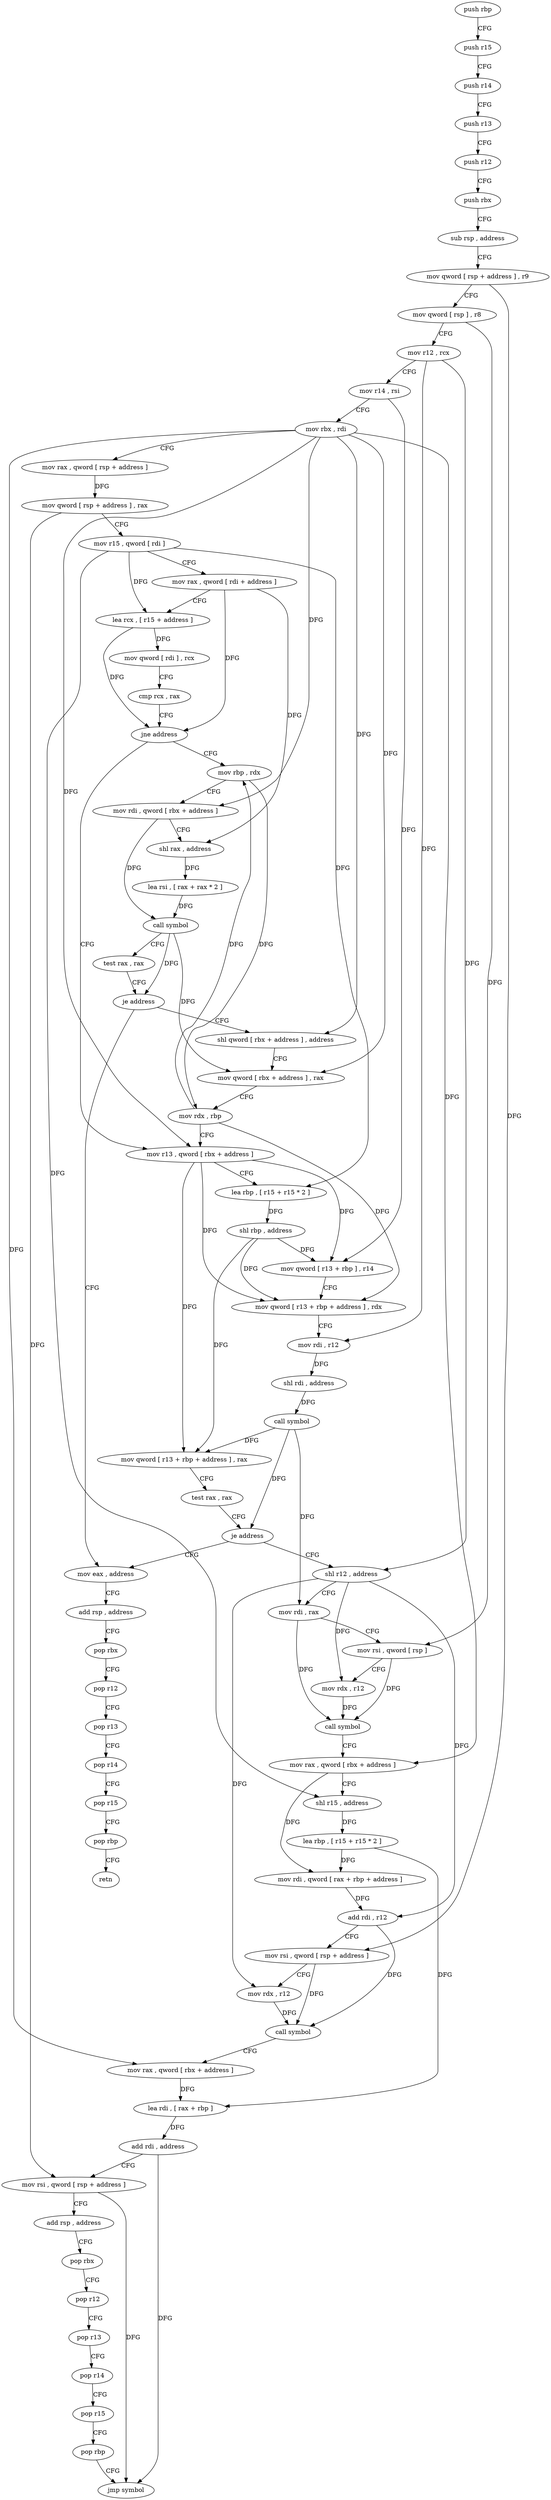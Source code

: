 digraph "func" {
"4351200" [label = "push rbp" ]
"4351201" [label = "push r15" ]
"4351203" [label = "push r14" ]
"4351205" [label = "push r13" ]
"4351207" [label = "push r12" ]
"4351209" [label = "push rbx" ]
"4351210" [label = "sub rsp , address" ]
"4351214" [label = "mov qword [ rsp + address ] , r9" ]
"4351219" [label = "mov qword [ rsp ] , r8" ]
"4351223" [label = "mov r12 , rcx" ]
"4351226" [label = "mov r14 , rsi" ]
"4351229" [label = "mov rbx , rdi" ]
"4351232" [label = "mov rax , qword [ rsp + address ]" ]
"4351237" [label = "mov qword [ rsp + address ] , rax" ]
"4351242" [label = "mov r15 , qword [ rdi ]" ]
"4351245" [label = "mov rax , qword [ rdi + address ]" ]
"4351249" [label = "lea rcx , [ r15 + address ]" ]
"4351253" [label = "mov qword [ rdi ] , rcx" ]
"4351256" [label = "cmp rcx , rax" ]
"4351259" [label = "jne address" ]
"4351301" [label = "mov r13 , qword [ rbx + address ]" ]
"4351261" [label = "mov rbp , rdx" ]
"4351305" [label = "lea rbp , [ r15 + r15 * 2 ]" ]
"4351309" [label = "shl rbp , address" ]
"4351313" [label = "mov qword [ r13 + rbp ] , r14" ]
"4351318" [label = "mov qword [ r13 + rbp + address ] , rdx" ]
"4351323" [label = "mov rdi , r12" ]
"4351326" [label = "shl rdi , address" ]
"4351330" [label = "call symbol" ]
"4351335" [label = "mov qword [ r13 + rbp + address ] , rax" ]
"4351340" [label = "test rax , rax" ]
"4351343" [label = "je address" ]
"4351433" [label = "mov eax , address" ]
"4351345" [label = "shl r12 , address" ]
"4351264" [label = "mov rdi , qword [ rbx + address ]" ]
"4351268" [label = "shl rax , address" ]
"4351272" [label = "lea rsi , [ rax + rax * 2 ]" ]
"4351276" [label = "call symbol" ]
"4351281" [label = "test rax , rax" ]
"4351284" [label = "je address" ]
"4351290" [label = "shl qword [ rbx + address ] , address" ]
"4351438" [label = "add rsp , address" ]
"4351442" [label = "pop rbx" ]
"4351443" [label = "pop r12" ]
"4351445" [label = "pop r13" ]
"4351447" [label = "pop r14" ]
"4351449" [label = "pop r15" ]
"4351451" [label = "pop rbp" ]
"4351452" [label = "retn" ]
"4351349" [label = "mov rdi , rax" ]
"4351352" [label = "mov rsi , qword [ rsp ]" ]
"4351356" [label = "mov rdx , r12" ]
"4351359" [label = "call symbol" ]
"4351364" [label = "mov rax , qword [ rbx + address ]" ]
"4351368" [label = "shl r15 , address" ]
"4351372" [label = "lea rbp , [ r15 + r15 * 2 ]" ]
"4351376" [label = "mov rdi , qword [ rax + rbp + address ]" ]
"4351381" [label = "add rdi , r12" ]
"4351384" [label = "mov rsi , qword [ rsp + address ]" ]
"4351389" [label = "mov rdx , r12" ]
"4351392" [label = "call symbol" ]
"4351397" [label = "mov rax , qword [ rbx + address ]" ]
"4351401" [label = "lea rdi , [ rax + rbp ]" ]
"4351405" [label = "add rdi , address" ]
"4351409" [label = "mov rsi , qword [ rsp + address ]" ]
"4351414" [label = "add rsp , address" ]
"4351418" [label = "pop rbx" ]
"4351419" [label = "pop r12" ]
"4351421" [label = "pop r13" ]
"4351423" [label = "pop r14" ]
"4351425" [label = "pop r15" ]
"4351427" [label = "pop rbp" ]
"4351428" [label = "jmp symbol" ]
"4351294" [label = "mov qword [ rbx + address ] , rax" ]
"4351298" [label = "mov rdx , rbp" ]
"4351200" -> "4351201" [ label = "CFG" ]
"4351201" -> "4351203" [ label = "CFG" ]
"4351203" -> "4351205" [ label = "CFG" ]
"4351205" -> "4351207" [ label = "CFG" ]
"4351207" -> "4351209" [ label = "CFG" ]
"4351209" -> "4351210" [ label = "CFG" ]
"4351210" -> "4351214" [ label = "CFG" ]
"4351214" -> "4351219" [ label = "CFG" ]
"4351214" -> "4351384" [ label = "DFG" ]
"4351219" -> "4351223" [ label = "CFG" ]
"4351219" -> "4351352" [ label = "DFG" ]
"4351223" -> "4351226" [ label = "CFG" ]
"4351223" -> "4351323" [ label = "DFG" ]
"4351223" -> "4351345" [ label = "DFG" ]
"4351226" -> "4351229" [ label = "CFG" ]
"4351226" -> "4351313" [ label = "DFG" ]
"4351229" -> "4351232" [ label = "CFG" ]
"4351229" -> "4351301" [ label = "DFG" ]
"4351229" -> "4351264" [ label = "DFG" ]
"4351229" -> "4351364" [ label = "DFG" ]
"4351229" -> "4351397" [ label = "DFG" ]
"4351229" -> "4351290" [ label = "DFG" ]
"4351229" -> "4351294" [ label = "DFG" ]
"4351232" -> "4351237" [ label = "DFG" ]
"4351237" -> "4351242" [ label = "CFG" ]
"4351237" -> "4351409" [ label = "DFG" ]
"4351242" -> "4351245" [ label = "CFG" ]
"4351242" -> "4351249" [ label = "DFG" ]
"4351242" -> "4351305" [ label = "DFG" ]
"4351242" -> "4351368" [ label = "DFG" ]
"4351245" -> "4351249" [ label = "CFG" ]
"4351245" -> "4351259" [ label = "DFG" ]
"4351245" -> "4351268" [ label = "DFG" ]
"4351249" -> "4351253" [ label = "DFG" ]
"4351249" -> "4351259" [ label = "DFG" ]
"4351253" -> "4351256" [ label = "CFG" ]
"4351256" -> "4351259" [ label = "CFG" ]
"4351259" -> "4351301" [ label = "CFG" ]
"4351259" -> "4351261" [ label = "CFG" ]
"4351301" -> "4351305" [ label = "CFG" ]
"4351301" -> "4351313" [ label = "DFG" ]
"4351301" -> "4351318" [ label = "DFG" ]
"4351301" -> "4351335" [ label = "DFG" ]
"4351261" -> "4351264" [ label = "CFG" ]
"4351261" -> "4351298" [ label = "DFG" ]
"4351305" -> "4351309" [ label = "DFG" ]
"4351309" -> "4351313" [ label = "DFG" ]
"4351309" -> "4351318" [ label = "DFG" ]
"4351309" -> "4351335" [ label = "DFG" ]
"4351313" -> "4351318" [ label = "CFG" ]
"4351318" -> "4351323" [ label = "CFG" ]
"4351323" -> "4351326" [ label = "DFG" ]
"4351326" -> "4351330" [ label = "DFG" ]
"4351330" -> "4351335" [ label = "DFG" ]
"4351330" -> "4351343" [ label = "DFG" ]
"4351330" -> "4351349" [ label = "DFG" ]
"4351335" -> "4351340" [ label = "CFG" ]
"4351340" -> "4351343" [ label = "CFG" ]
"4351343" -> "4351433" [ label = "CFG" ]
"4351343" -> "4351345" [ label = "CFG" ]
"4351433" -> "4351438" [ label = "CFG" ]
"4351345" -> "4351349" [ label = "CFG" ]
"4351345" -> "4351356" [ label = "DFG" ]
"4351345" -> "4351381" [ label = "DFG" ]
"4351345" -> "4351389" [ label = "DFG" ]
"4351264" -> "4351268" [ label = "CFG" ]
"4351264" -> "4351276" [ label = "DFG" ]
"4351268" -> "4351272" [ label = "DFG" ]
"4351272" -> "4351276" [ label = "DFG" ]
"4351276" -> "4351281" [ label = "CFG" ]
"4351276" -> "4351284" [ label = "DFG" ]
"4351276" -> "4351294" [ label = "DFG" ]
"4351281" -> "4351284" [ label = "CFG" ]
"4351284" -> "4351433" [ label = "CFG" ]
"4351284" -> "4351290" [ label = "CFG" ]
"4351290" -> "4351294" [ label = "CFG" ]
"4351438" -> "4351442" [ label = "CFG" ]
"4351442" -> "4351443" [ label = "CFG" ]
"4351443" -> "4351445" [ label = "CFG" ]
"4351445" -> "4351447" [ label = "CFG" ]
"4351447" -> "4351449" [ label = "CFG" ]
"4351449" -> "4351451" [ label = "CFG" ]
"4351451" -> "4351452" [ label = "CFG" ]
"4351349" -> "4351352" [ label = "CFG" ]
"4351349" -> "4351359" [ label = "DFG" ]
"4351352" -> "4351356" [ label = "CFG" ]
"4351352" -> "4351359" [ label = "DFG" ]
"4351356" -> "4351359" [ label = "DFG" ]
"4351359" -> "4351364" [ label = "CFG" ]
"4351364" -> "4351368" [ label = "CFG" ]
"4351364" -> "4351376" [ label = "DFG" ]
"4351368" -> "4351372" [ label = "DFG" ]
"4351372" -> "4351376" [ label = "DFG" ]
"4351372" -> "4351401" [ label = "DFG" ]
"4351376" -> "4351381" [ label = "DFG" ]
"4351381" -> "4351384" [ label = "CFG" ]
"4351381" -> "4351392" [ label = "DFG" ]
"4351384" -> "4351389" [ label = "CFG" ]
"4351384" -> "4351392" [ label = "DFG" ]
"4351389" -> "4351392" [ label = "DFG" ]
"4351392" -> "4351397" [ label = "CFG" ]
"4351397" -> "4351401" [ label = "DFG" ]
"4351401" -> "4351405" [ label = "DFG" ]
"4351405" -> "4351409" [ label = "CFG" ]
"4351405" -> "4351428" [ label = "DFG" ]
"4351409" -> "4351414" [ label = "CFG" ]
"4351409" -> "4351428" [ label = "DFG" ]
"4351414" -> "4351418" [ label = "CFG" ]
"4351418" -> "4351419" [ label = "CFG" ]
"4351419" -> "4351421" [ label = "CFG" ]
"4351421" -> "4351423" [ label = "CFG" ]
"4351423" -> "4351425" [ label = "CFG" ]
"4351425" -> "4351427" [ label = "CFG" ]
"4351427" -> "4351428" [ label = "CFG" ]
"4351294" -> "4351298" [ label = "CFG" ]
"4351298" -> "4351301" [ label = "CFG" ]
"4351298" -> "4351318" [ label = "DFG" ]
"4351298" -> "4351261" [ label = "DFG" ]
}
